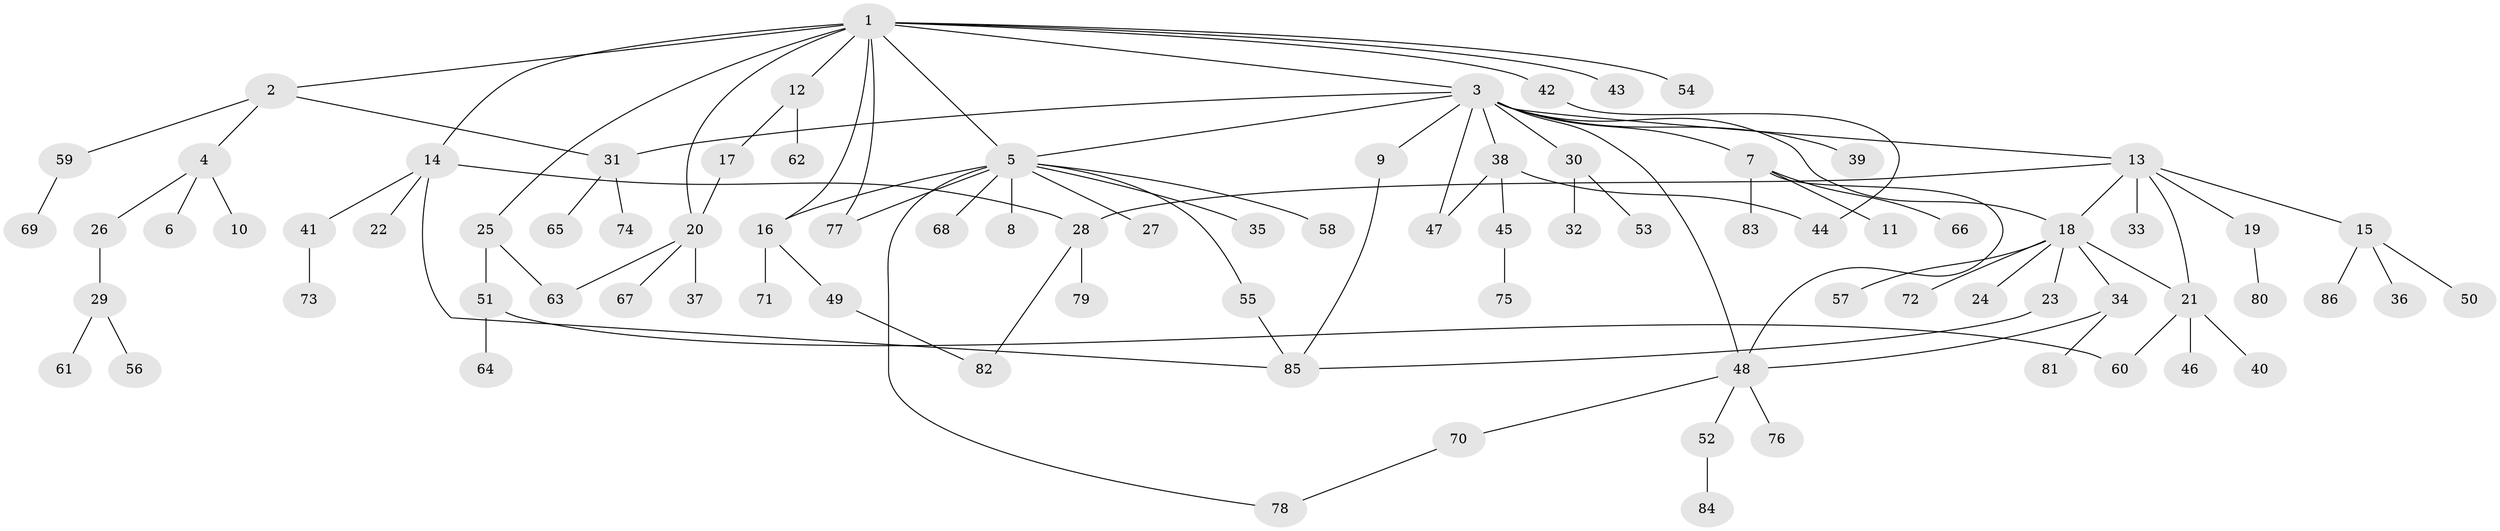 // Generated by graph-tools (version 1.1) at 2025/11/02/27/25 16:11:13]
// undirected, 86 vertices, 104 edges
graph export_dot {
graph [start="1"]
  node [color=gray90,style=filled];
  1;
  2;
  3;
  4;
  5;
  6;
  7;
  8;
  9;
  10;
  11;
  12;
  13;
  14;
  15;
  16;
  17;
  18;
  19;
  20;
  21;
  22;
  23;
  24;
  25;
  26;
  27;
  28;
  29;
  30;
  31;
  32;
  33;
  34;
  35;
  36;
  37;
  38;
  39;
  40;
  41;
  42;
  43;
  44;
  45;
  46;
  47;
  48;
  49;
  50;
  51;
  52;
  53;
  54;
  55;
  56;
  57;
  58;
  59;
  60;
  61;
  62;
  63;
  64;
  65;
  66;
  67;
  68;
  69;
  70;
  71;
  72;
  73;
  74;
  75;
  76;
  77;
  78;
  79;
  80;
  81;
  82;
  83;
  84;
  85;
  86;
  1 -- 2;
  1 -- 3;
  1 -- 5;
  1 -- 12;
  1 -- 14;
  1 -- 16;
  1 -- 20;
  1 -- 25;
  1 -- 42;
  1 -- 43;
  1 -- 54;
  1 -- 77;
  2 -- 4;
  2 -- 31;
  2 -- 59;
  3 -- 5;
  3 -- 7;
  3 -- 9;
  3 -- 13;
  3 -- 18;
  3 -- 30;
  3 -- 31;
  3 -- 38;
  3 -- 39;
  3 -- 47;
  3 -- 48;
  4 -- 6;
  4 -- 10;
  4 -- 26;
  5 -- 8;
  5 -- 16;
  5 -- 27;
  5 -- 35;
  5 -- 55;
  5 -- 58;
  5 -- 68;
  5 -- 77;
  5 -- 78;
  7 -- 11;
  7 -- 48;
  7 -- 66;
  7 -- 83;
  9 -- 85;
  12 -- 17;
  12 -- 62;
  13 -- 15;
  13 -- 18;
  13 -- 19;
  13 -- 21;
  13 -- 28;
  13 -- 33;
  14 -- 22;
  14 -- 28;
  14 -- 41;
  14 -- 85;
  15 -- 36;
  15 -- 50;
  15 -- 86;
  16 -- 49;
  16 -- 71;
  17 -- 20;
  18 -- 21;
  18 -- 23;
  18 -- 24;
  18 -- 34;
  18 -- 57;
  18 -- 72;
  19 -- 80;
  20 -- 37;
  20 -- 63;
  20 -- 67;
  21 -- 40;
  21 -- 46;
  21 -- 60;
  23 -- 85;
  25 -- 51;
  25 -- 63;
  26 -- 29;
  28 -- 79;
  28 -- 82;
  29 -- 56;
  29 -- 61;
  30 -- 32;
  30 -- 53;
  31 -- 65;
  31 -- 74;
  34 -- 48;
  34 -- 81;
  38 -- 44;
  38 -- 45;
  38 -- 47;
  41 -- 73;
  42 -- 44;
  45 -- 75;
  48 -- 52;
  48 -- 70;
  48 -- 76;
  49 -- 82;
  51 -- 60;
  51 -- 64;
  52 -- 84;
  55 -- 85;
  59 -- 69;
  70 -- 78;
}
